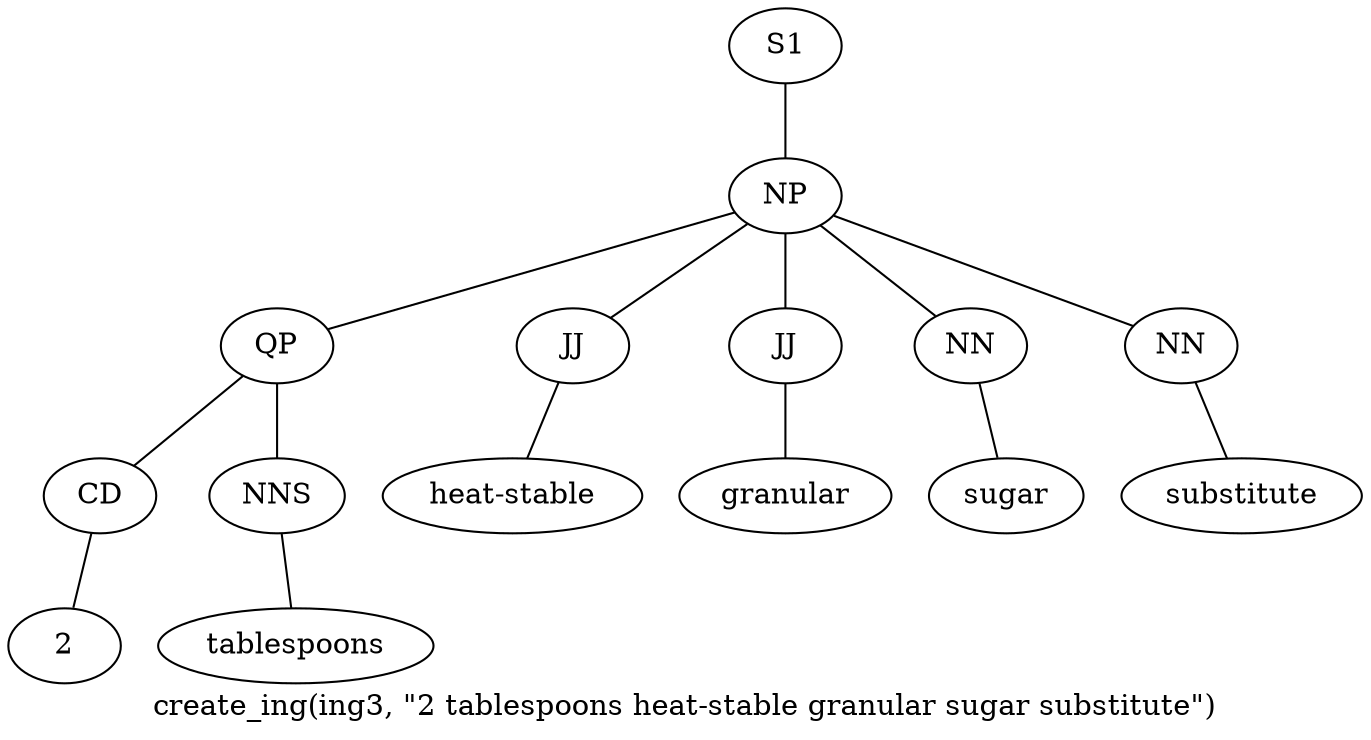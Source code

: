 graph SyntaxGraph {
	label = "create_ing(ing3, \"2 tablespoons heat-stable granular sugar substitute\")";
	Node0 [label="S1"];
	Node1 [label="NP"];
	Node2 [label="QP"];
	Node3 [label="CD"];
	Node4 [label="2"];
	Node5 [label="NNS"];
	Node6 [label="tablespoons"];
	Node7 [label="JJ"];
	Node8 [label="heat-stable"];
	Node9 [label="JJ"];
	Node10 [label="granular"];
	Node11 [label="NN"];
	Node12 [label="sugar"];
	Node13 [label="NN"];
	Node14 [label="substitute"];

	Node0 -- Node1;
	Node1 -- Node2;
	Node1 -- Node7;
	Node1 -- Node9;
	Node1 -- Node11;
	Node1 -- Node13;
	Node2 -- Node3;
	Node2 -- Node5;
	Node3 -- Node4;
	Node5 -- Node6;
	Node7 -- Node8;
	Node9 -- Node10;
	Node11 -- Node12;
	Node13 -- Node14;
}